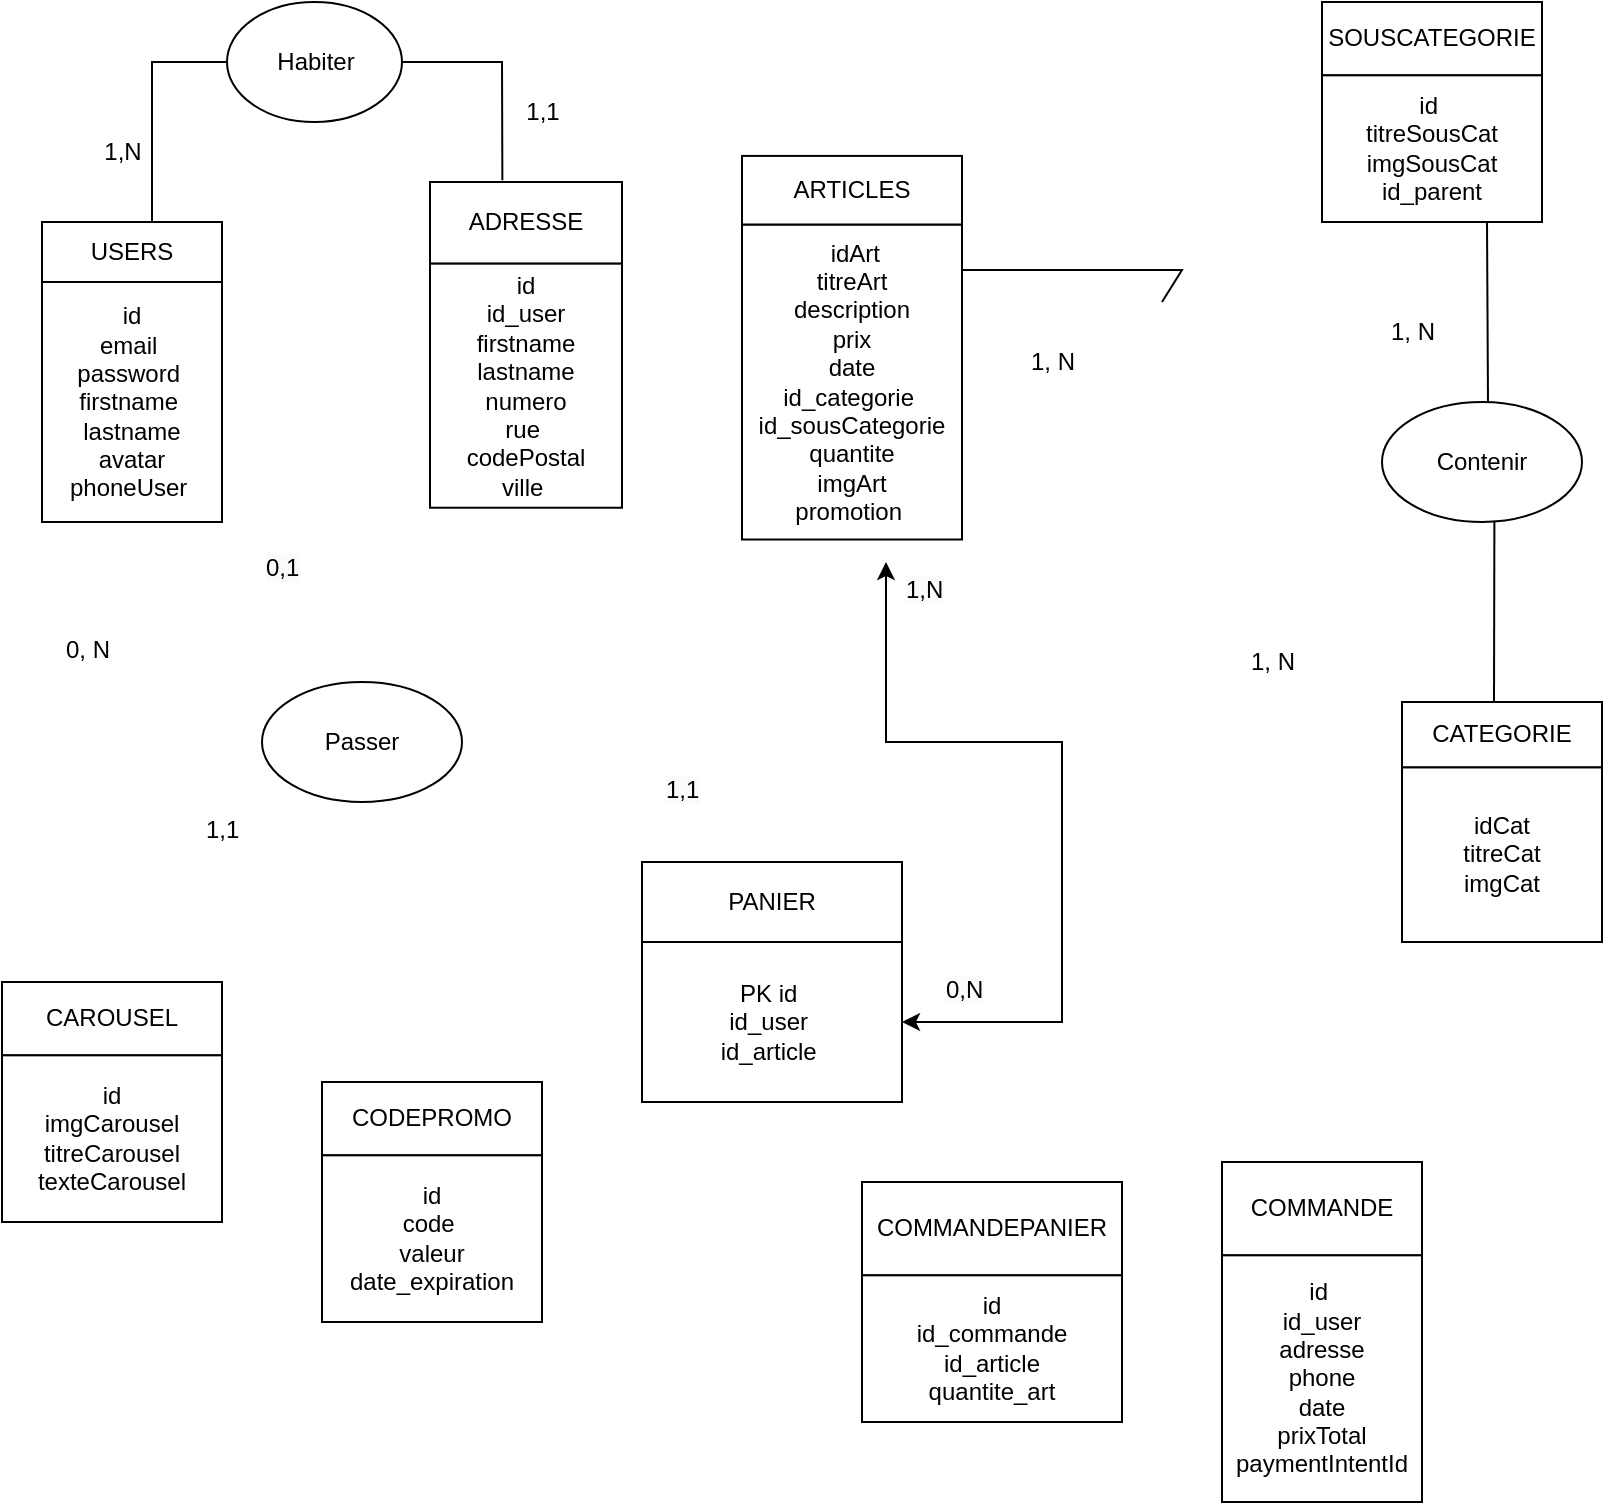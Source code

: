 <mxfile version="21.6.1" type="github">
  <diagram name="Page-1" id="oE-j_5iUDHyS0gyDiJHf">
    <mxGraphModel dx="840" dy="1631" grid="1" gridSize="10" guides="1" tooltips="1" connect="1" arrows="1" fold="1" page="1" pageScale="1" pageWidth="827" pageHeight="1169" math="0" shadow="0">
      <root>
        <mxCell id="0" />
        <mxCell id="1" parent="0" />
        <mxCell id="yUVncVeyEe3Xqn4Ctn47-15" value="" style="group" parent="1" vertex="1" connectable="0">
          <mxGeometry x="30" y="440" width="90" height="120" as="geometry" />
        </mxCell>
        <mxCell id="yUVncVeyEe3Xqn4Ctn47-13" value="CAROUSEL" style="rounded=0;whiteSpace=wrap;html=1;" parent="yUVncVeyEe3Xqn4Ctn47-15" vertex="1">
          <mxGeometry x="-20" width="110" height="36.67" as="geometry" />
        </mxCell>
        <mxCell id="yUVncVeyEe3Xqn4Ctn47-14" value="&amp;nbsp;id&amp;nbsp;&lt;br&gt;imgCarousel&lt;br&gt;titreCarousel&lt;br&gt;texteCarousel" style="rounded=0;whiteSpace=wrap;html=1;" parent="yUVncVeyEe3Xqn4Ctn47-15" vertex="1">
          <mxGeometry x="-20" y="36.67" width="110" height="83.33" as="geometry" />
        </mxCell>
        <mxCell id="yUVncVeyEe3Xqn4Ctn47-16" value="" style="group" parent="1" vertex="1" connectable="0">
          <mxGeometry x="330" y="380" width="130" height="120" as="geometry" />
        </mxCell>
        <mxCell id="yUVncVeyEe3Xqn4Ctn47-10" value="PANIER" style="rounded=0;whiteSpace=wrap;html=1;" parent="yUVncVeyEe3Xqn4Ctn47-16" vertex="1">
          <mxGeometry width="130" height="40" as="geometry" />
        </mxCell>
        <mxCell id="yUVncVeyEe3Xqn4Ctn47-12" value="PK id&amp;nbsp;&lt;br&gt;id_user&amp;nbsp;&lt;br&gt;id_article&amp;nbsp;" style="rounded=0;whiteSpace=wrap;html=1;" parent="yUVncVeyEe3Xqn4Ctn47-16" vertex="1">
          <mxGeometry y="40" width="130" height="80" as="geometry" />
        </mxCell>
        <mxCell id="yUVncVeyEe3Xqn4Ctn47-17" value="" style="group" parent="1" vertex="1" connectable="0">
          <mxGeometry x="710" y="300" width="100" height="120" as="geometry" />
        </mxCell>
        <mxCell id="yUVncVeyEe3Xqn4Ctn47-8" value="CATEGORIE" style="rounded=0;whiteSpace=wrap;html=1;" parent="yUVncVeyEe3Xqn4Ctn47-17" vertex="1">
          <mxGeometry width="100" height="32.727" as="geometry" />
        </mxCell>
        <mxCell id="yUVncVeyEe3Xqn4Ctn47-9" value="idCat&lt;br&gt;titreCat&lt;br&gt;imgCat" style="rounded=0;whiteSpace=wrap;html=1;" parent="yUVncVeyEe3Xqn4Ctn47-17" vertex="1">
          <mxGeometry y="32.73" width="100" height="87.27" as="geometry" />
        </mxCell>
        <mxCell id="yUVncVeyEe3Xqn4Ctn47-18" value="" style="group" parent="1" vertex="1" connectable="0">
          <mxGeometry x="370" y="50" width="120" height="180" as="geometry" />
        </mxCell>
        <mxCell id="yUVncVeyEe3Xqn4Ctn47-5" value="&amp;nbsp;idArt&lt;br&gt;titreArt&lt;br&gt;description &lt;br&gt;prix&lt;br&gt;date&lt;br&gt;id_categorie&amp;nbsp;&lt;br&gt;id_sousCategorie&lt;br&gt;quantite&lt;br&gt;imgArt&lt;br&gt;promotion&amp;nbsp;" style="rounded=0;whiteSpace=wrap;html=1;" parent="yUVncVeyEe3Xqn4Ctn47-18" vertex="1">
          <mxGeometry x="10" y="11.25" width="110" height="157.5" as="geometry" />
        </mxCell>
        <mxCell id="yUVncVeyEe3Xqn4Ctn47-3" value="ARTICLES" style="rounded=0;whiteSpace=wrap;html=1;" parent="yUVncVeyEe3Xqn4Ctn47-18" vertex="1">
          <mxGeometry x="10" y="-23.04" width="110" height="34.29" as="geometry" />
        </mxCell>
        <mxCell id="yUVncVeyEe3Xqn4Ctn47-19" value="" style="group" parent="1" vertex="1" connectable="0">
          <mxGeometry x="50" y="100" width="120" height="150" as="geometry" />
        </mxCell>
        <mxCell id="yUVncVeyEe3Xqn4Ctn47-2" value="id&lt;br&gt;email&amp;nbsp;&lt;br&gt;password&amp;nbsp;&lt;br&gt;firstname&amp;nbsp;&lt;br&gt;lastname&lt;br&gt;avatar&lt;br&gt;phoneUser&amp;nbsp;" style="rounded=0;whiteSpace=wrap;html=1;" parent="yUVncVeyEe3Xqn4Ctn47-19" vertex="1">
          <mxGeometry x="-20" y="-10" width="90" height="120" as="geometry" />
        </mxCell>
        <mxCell id="yUVncVeyEe3Xqn4Ctn47-38" value="&lt;span style=&quot;color: rgb(0, 0, 0); font-family: Helvetica; font-size: 12px; font-style: normal; font-variant-ligatures: normal; font-variant-caps: normal; font-weight: 400; letter-spacing: normal; orphans: 2; text-align: center; text-indent: 0px; text-transform: none; widows: 2; word-spacing: 0px; -webkit-text-stroke-width: 0px; background-color: rgb(251, 251, 251); text-decoration-thickness: initial; text-decoration-style: initial; text-decoration-color: initial; float: none; display: inline !important;&quot;&gt;0,1&lt;/span&gt;" style="text;whiteSpace=wrap;html=1;" parent="yUVncVeyEe3Xqn4Ctn47-19" vertex="1">
          <mxGeometry x="90" y="118.75" width="30" height="30" as="geometry" />
        </mxCell>
        <mxCell id="yUVncVeyEe3Xqn4Ctn47-35" value="1, N" style="text;html=1;align=center;verticalAlign=middle;resizable=0;points=[];autosize=1;strokeColor=none;fillColor=none;" parent="1" vertex="1">
          <mxGeometry x="510" y="115" width="50" height="30" as="geometry" />
        </mxCell>
        <mxCell id="yUVncVeyEe3Xqn4Ctn47-37" value="&lt;span style=&quot;color: rgb(0, 0, 0); font-family: Helvetica; font-size: 12px; font-style: normal; font-variant-ligatures: normal; font-variant-caps: normal; font-weight: 400; letter-spacing: normal; orphans: 2; text-align: center; text-indent: 0px; text-transform: none; widows: 2; word-spacing: 0px; -webkit-text-stroke-width: 0px; background-color: rgb(251, 251, 251); text-decoration-thickness: initial; text-decoration-style: initial; text-decoration-color: initial; float: none; display: inline !important;&quot;&gt;0,N&lt;/span&gt;" style="text;whiteSpace=wrap;html=1;" parent="1" vertex="1">
          <mxGeometry x="480" y="430" width="30" height="20" as="geometry" />
        </mxCell>
        <mxCell id="yUVncVeyEe3Xqn4Ctn47-41" value="&lt;span style=&quot;color: rgb(0, 0, 0); font-family: Helvetica; font-size: 12px; font-style: normal; font-variant-ligatures: normal; font-variant-caps: normal; font-weight: 400; letter-spacing: normal; orphans: 2; text-align: center; text-indent: 0px; text-transform: none; widows: 2; word-spacing: 0px; -webkit-text-stroke-width: 0px; background-color: rgb(251, 251, 251); text-decoration-thickness: initial; text-decoration-style: initial; text-decoration-color: initial; float: none; display: inline !important;&quot;&gt;1,1&lt;/span&gt;" style="text;whiteSpace=wrap;html=1;" parent="1" vertex="1">
          <mxGeometry x="340" y="330" width="30" height="30" as="geometry" />
        </mxCell>
        <mxCell id="yUVncVeyEe3Xqn4Ctn47-42" value="&lt;div style=&quot;text-align: center;&quot;&gt;0, N&lt;/div&gt;" style="text;whiteSpace=wrap;html=1;" parent="1" vertex="1">
          <mxGeometry x="40" y="260" width="30" height="30" as="geometry" />
        </mxCell>
        <mxCell id="yUVncVeyEe3Xqn4Ctn47-51" value="&lt;div style=&quot;text-align: center;&quot;&gt;1,1&lt;/div&gt;" style="text;whiteSpace=wrap;html=1;" parent="1" vertex="1">
          <mxGeometry x="110" y="350" width="30" height="30" as="geometry" />
        </mxCell>
        <mxCell id="yUVncVeyEe3Xqn4Ctn47-52" value="" style="endArrow=classic;startArrow=classic;html=1;rounded=0;exitX=1;exitY=0.5;exitDx=0;exitDy=0;" parent="1" source="yUVncVeyEe3Xqn4Ctn47-12" edge="1">
          <mxGeometry width="50" height="50" relative="1" as="geometry">
            <mxPoint x="530" y="420" as="sourcePoint" />
            <mxPoint x="452" y="230" as="targetPoint" />
            <Array as="points">
              <mxPoint x="540" y="460" />
              <mxPoint x="540" y="320" />
              <mxPoint x="452" y="320" />
            </Array>
          </mxGeometry>
        </mxCell>
        <mxCell id="yUVncVeyEe3Xqn4Ctn47-54" value="&lt;span style=&quot;color: rgb(0, 0, 0); font-family: Helvetica; font-size: 12px; font-style: normal; font-variant-ligatures: normal; font-variant-caps: normal; font-weight: 400; letter-spacing: normal; orphans: 2; text-align: center; text-indent: 0px; text-transform: none; widows: 2; word-spacing: 0px; -webkit-text-stroke-width: 0px; background-color: rgb(251, 251, 251); text-decoration-thickness: initial; text-decoration-style: initial; text-decoration-color: initial; float: none; display: inline !important;&quot;&gt;1,N&lt;/span&gt;" style="text;whiteSpace=wrap;html=1;" parent="1" vertex="1">
          <mxGeometry x="460" y="230" width="30" height="20" as="geometry" />
        </mxCell>
        <mxCell id="Ge5HHEds-0tlHNqM2KUf-5" value="" style="group" parent="1" vertex="1" connectable="0">
          <mxGeometry x="200" y="40" width="120" height="190" as="geometry" />
        </mxCell>
        <mxCell id="Ge5HHEds-0tlHNqM2KUf-3" value="&amp;nbsp;id&amp;nbsp;&lt;br&gt;id_user &lt;br&gt;firstname&lt;br&gt;lastname&lt;br&gt;numero&lt;br&gt;rue&amp;nbsp;&lt;br&gt;codePostal&lt;br&gt;ville&amp;nbsp;" style="rounded=0;whiteSpace=wrap;html=1;" parent="Ge5HHEds-0tlHNqM2KUf-5" vertex="1">
          <mxGeometry x="24" y="40.714" width="96" height="122.143" as="geometry" />
        </mxCell>
        <mxCell id="Ge5HHEds-0tlHNqM2KUf-4" value="ADRESSE" style="rounded=0;whiteSpace=wrap;html=1;" parent="Ge5HHEds-0tlHNqM2KUf-5" vertex="1">
          <mxGeometry x="24" width="96" height="40.714" as="geometry" />
        </mxCell>
        <mxCell id="Ge5HHEds-0tlHNqM2KUf-7" value="1,1" style="text;html=1;align=center;verticalAlign=middle;resizable=0;points=[];autosize=1;strokeColor=none;fillColor=none;" parent="1" vertex="1">
          <mxGeometry x="260" y="-10" width="40" height="30" as="geometry" />
        </mxCell>
        <mxCell id="Krdz1d3rUbujmGVrQ6On-1" value="Habiter" style="ellipse;whiteSpace=wrap;html=1;" vertex="1" parent="1">
          <mxGeometry x="122.5" y="-50" width="87.5" height="60" as="geometry" />
        </mxCell>
        <mxCell id="Krdz1d3rUbujmGVrQ6On-2" value="" style="endArrow=none;html=1;rounded=0;entryX=0.377;entryY=-0.023;entryDx=0;entryDy=0;entryPerimeter=0;" edge="1" parent="1" target="Ge5HHEds-0tlHNqM2KUf-4">
          <mxGeometry width="50" height="50" relative="1" as="geometry">
            <mxPoint x="210" y="-20" as="sourcePoint" />
            <mxPoint x="440" y="100" as="targetPoint" />
            <Array as="points">
              <mxPoint x="260" y="-20" />
            </Array>
          </mxGeometry>
        </mxCell>
        <mxCell id="Ge5HHEds-0tlHNqM2KUf-8" value="1,N" style="text;html=1;align=center;verticalAlign=middle;resizable=0;points=[];autosize=1;strokeColor=none;fillColor=none;" parent="1" vertex="1">
          <mxGeometry x="50" y="10" width="40" height="30" as="geometry" />
        </mxCell>
        <mxCell id="yUVncVeyEe3Xqn4Ctn47-4" value="USERS" style="rounded=0;whiteSpace=wrap;html=1;" parent="1" vertex="1">
          <mxGeometry x="30" y="60" width="90" height="30" as="geometry" />
        </mxCell>
        <mxCell id="Krdz1d3rUbujmGVrQ6On-4" value="" style="endArrow=none;html=1;rounded=0;entryX=0;entryY=0.5;entryDx=0;entryDy=0;" edge="1" parent="1" target="Krdz1d3rUbujmGVrQ6On-1">
          <mxGeometry width="50" height="50" relative="1" as="geometry">
            <mxPoint x="85" y="60" as="sourcePoint" />
            <mxPoint x="85" y="-20" as="targetPoint" />
            <Array as="points">
              <mxPoint x="85" y="-20" />
            </Array>
          </mxGeometry>
        </mxCell>
        <mxCell id="yUVncVeyEe3Xqn4Ctn47-22" value="SOUSCATEGORIE" style="rounded=0;whiteSpace=wrap;html=1;" parent="1" vertex="1">
          <mxGeometry x="670" y="-50" width="110" height="36.67" as="geometry" />
        </mxCell>
        <mxCell id="yUVncVeyEe3Xqn4Ctn47-23" value="id&amp;nbsp;&lt;br&gt;titreSousCat&lt;br&gt;imgSousCat&lt;br&gt;id_parent" style="rounded=0;whiteSpace=wrap;html=1;" parent="1" vertex="1">
          <mxGeometry x="670" y="-13.33" width="110" height="73.33" as="geometry" />
        </mxCell>
        <mxCell id="Krdz1d3rUbujmGVrQ6On-5" value="Contenir" style="ellipse;whiteSpace=wrap;html=1;" vertex="1" parent="1">
          <mxGeometry x="700" y="150" width="100" height="60" as="geometry" />
        </mxCell>
        <mxCell id="Krdz1d3rUbujmGVrQ6On-6" value="" style="endArrow=none;html=1;rounded=0;" edge="1" parent="1">
          <mxGeometry width="50" height="50" relative="1" as="geometry">
            <mxPoint x="490" y="84" as="sourcePoint" />
            <mxPoint x="590" y="100" as="targetPoint" />
            <Array as="points">
              <mxPoint x="600" y="84" />
            </Array>
          </mxGeometry>
        </mxCell>
        <mxCell id="Krdz1d3rUbujmGVrQ6On-8" value="" style="endArrow=none;html=1;rounded=0;entryX=0.75;entryY=1;entryDx=0;entryDy=0;" edge="1" parent="1" target="yUVncVeyEe3Xqn4Ctn47-23">
          <mxGeometry width="50" height="50" relative="1" as="geometry">
            <mxPoint x="753" y="150" as="sourcePoint" />
            <mxPoint x="720" y="125" as="targetPoint" />
            <Array as="points" />
          </mxGeometry>
        </mxCell>
        <mxCell id="Krdz1d3rUbujmGVrQ6On-9" value="" style="endArrow=none;html=1;rounded=0;exitX=0.562;exitY=0.989;exitDx=0;exitDy=0;exitPerimeter=0;" edge="1" parent="1" source="Krdz1d3rUbujmGVrQ6On-5">
          <mxGeometry width="50" height="50" relative="1" as="geometry">
            <mxPoint x="750" y="210" as="sourcePoint" />
            <mxPoint x="756" y="300" as="targetPoint" />
            <Array as="points" />
          </mxGeometry>
        </mxCell>
        <mxCell id="Krdz1d3rUbujmGVrQ6On-10" value="1, N" style="text;html=1;align=center;verticalAlign=middle;resizable=0;points=[];autosize=1;strokeColor=none;fillColor=none;" vertex="1" parent="1">
          <mxGeometry x="690" y="100" width="50" height="30" as="geometry" />
        </mxCell>
        <mxCell id="Krdz1d3rUbujmGVrQ6On-11" value="1, N" style="text;html=1;align=center;verticalAlign=middle;resizable=0;points=[];autosize=1;strokeColor=none;fillColor=none;" vertex="1" parent="1">
          <mxGeometry x="620" y="265" width="50" height="30" as="geometry" />
        </mxCell>
        <mxCell id="Krdz1d3rUbujmGVrQ6On-12" value="" style="group" vertex="1" connectable="0" parent="1">
          <mxGeometry x="170" y="490" width="110" height="120" as="geometry" />
        </mxCell>
        <mxCell id="Krdz1d3rUbujmGVrQ6On-13" value="CODEPROMO" style="rounded=0;whiteSpace=wrap;html=1;" vertex="1" parent="Krdz1d3rUbujmGVrQ6On-12">
          <mxGeometry width="110" height="36.67" as="geometry" />
        </mxCell>
        <mxCell id="Krdz1d3rUbujmGVrQ6On-14" value="&amp;nbsp;id&amp;nbsp;&lt;br&gt;code&amp;nbsp;&lt;br&gt;valeur&lt;br&gt;date_expiration" style="rounded=0;whiteSpace=wrap;html=1;" vertex="1" parent="Krdz1d3rUbujmGVrQ6On-12">
          <mxGeometry y="36.67" width="110" height="83.33" as="geometry" />
        </mxCell>
        <mxCell id="Krdz1d3rUbujmGVrQ6On-15" value="" style="group" vertex="1" connectable="0" parent="1">
          <mxGeometry x="620" y="540" width="100" height="160" as="geometry" />
        </mxCell>
        <mxCell id="Krdz1d3rUbujmGVrQ6On-16" value="COMMANDE" style="rounded=0;whiteSpace=wrap;html=1;" vertex="1" parent="Krdz1d3rUbujmGVrQ6On-15">
          <mxGeometry y="-10" width="100" height="46.67" as="geometry" />
        </mxCell>
        <mxCell id="Krdz1d3rUbujmGVrQ6On-17" value="&amp;nbsp;id&amp;nbsp;&amp;nbsp;&lt;br&gt;id_user&lt;br&gt;adresse&lt;br&gt;phone&lt;br&gt;date&lt;br&gt;prixTotal&lt;br&gt;paymentIntentId" style="rounded=0;whiteSpace=wrap;html=1;" vertex="1" parent="Krdz1d3rUbujmGVrQ6On-15">
          <mxGeometry y="36.67" width="100" height="123.33" as="geometry" />
        </mxCell>
        <mxCell id="Krdz1d3rUbujmGVrQ6On-18" value="" style="group" vertex="1" connectable="0" parent="1">
          <mxGeometry x="440" y="550" width="130" height="110" as="geometry" />
        </mxCell>
        <mxCell id="Krdz1d3rUbujmGVrQ6On-19" value="COMMANDEPANIER" style="rounded=0;whiteSpace=wrap;html=1;" vertex="1" parent="Krdz1d3rUbujmGVrQ6On-18">
          <mxGeometry y="-10" width="130" height="46.67" as="geometry" />
        </mxCell>
        <mxCell id="Krdz1d3rUbujmGVrQ6On-20" value="&amp;nbsp;id&amp;nbsp;&lt;br&gt;id_commande&lt;br&gt;id_article&lt;br&gt;quantite_art" style="rounded=0;whiteSpace=wrap;html=1;" vertex="1" parent="Krdz1d3rUbujmGVrQ6On-18">
          <mxGeometry y="36.67" width="130" height="73.33" as="geometry" />
        </mxCell>
        <mxCell id="Krdz1d3rUbujmGVrQ6On-28" value="Passer" style="ellipse;whiteSpace=wrap;html=1;" vertex="1" parent="1">
          <mxGeometry x="140" y="290" width="100" height="60" as="geometry" />
        </mxCell>
      </root>
    </mxGraphModel>
  </diagram>
</mxfile>
